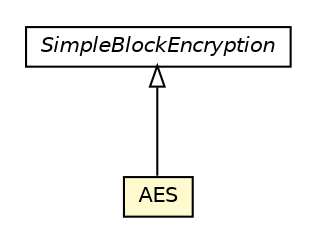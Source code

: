 #!/usr/local/bin/dot
#
# Class diagram 
# Generated by UMLGraph version R5_6-24-gf6e263 (http://www.umlgraph.org/)
#

digraph G {
	edge [fontname="Helvetica",fontsize=10,labelfontname="Helvetica",labelfontsize=10];
	node [fontname="Helvetica",fontsize=10,shape=plaintext];
	nodesep=0.25;
	ranksep=0.5;
	// org.universAAL.ontology.cryptographic.SimpleBlockEncryption
	c43639 [label=<<table title="org.universAAL.ontology.cryptographic.SimpleBlockEncryption" border="0" cellborder="1" cellspacing="0" cellpadding="2" port="p" href="../SimpleBlockEncryption.html">
		<tr><td><table border="0" cellspacing="0" cellpadding="1">
<tr><td align="center" balign="center"><font face="Helvetica-Oblique"> SimpleBlockEncryption </font></td></tr>
		</table></td></tr>
		</table>>, URL="../SimpleBlockEncryption.html", fontname="Helvetica", fontcolor="black", fontsize=10.0];
	// org.universAAL.ontology.cryptographic.symmetric.AES
	c43644 [label=<<table title="org.universAAL.ontology.cryptographic.symmetric.AES" border="0" cellborder="1" cellspacing="0" cellpadding="2" port="p" bgcolor="lemonChiffon" href="./AES.html">
		<tr><td><table border="0" cellspacing="0" cellpadding="1">
<tr><td align="center" balign="center"> AES </td></tr>
		</table></td></tr>
		</table>>, URL="./AES.html", fontname="Helvetica", fontcolor="black", fontsize=10.0];
	//org.universAAL.ontology.cryptographic.symmetric.AES extends org.universAAL.ontology.cryptographic.SimpleBlockEncryption
	c43639:p -> c43644:p [dir=back,arrowtail=empty];
}

